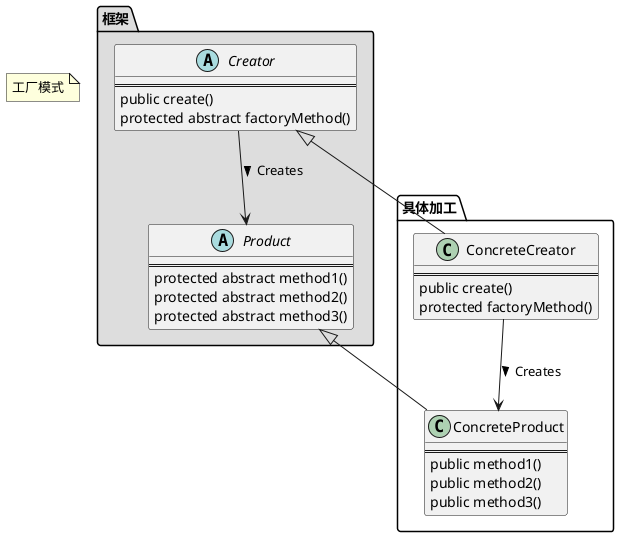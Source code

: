 @startuml

note "工厂模式" as N1

package "框架" #DDDDDD {
    Creator --> Product : Creates >

    abstract class Creator {
        ==
        public create()
        protected abstract factoryMethod()
    }

    abstract class Product {
          ==
          protected abstract method1()
          protected abstract method2()
          protected abstract method3()
    }
}

package "具体加工" {
    ConcreteCreator --> ConcreteProduct : Creates >
    Creator <|-- ConcreteCreator
    Product <|-- ConcreteProduct

    class ConcreteCreator {
        ==
        public create()
        protected factoryMethod()
    }

    class ConcreteProduct {
          ==
          public method1()
          public method2()
          public method3()
    }
}

@enduml